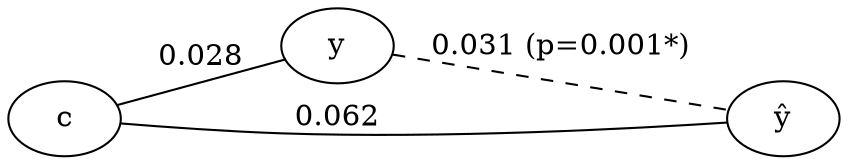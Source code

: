 graph {
	rankdir=LR
	c [label=c]
	y [label=y]
	yhat [label=<y&#770;>]
	c -- yhat [label=0.062]
	c -- y [label=0.028]
	y -- yhat [label="0.031 (p=0.001*)" style=dashed]
}
